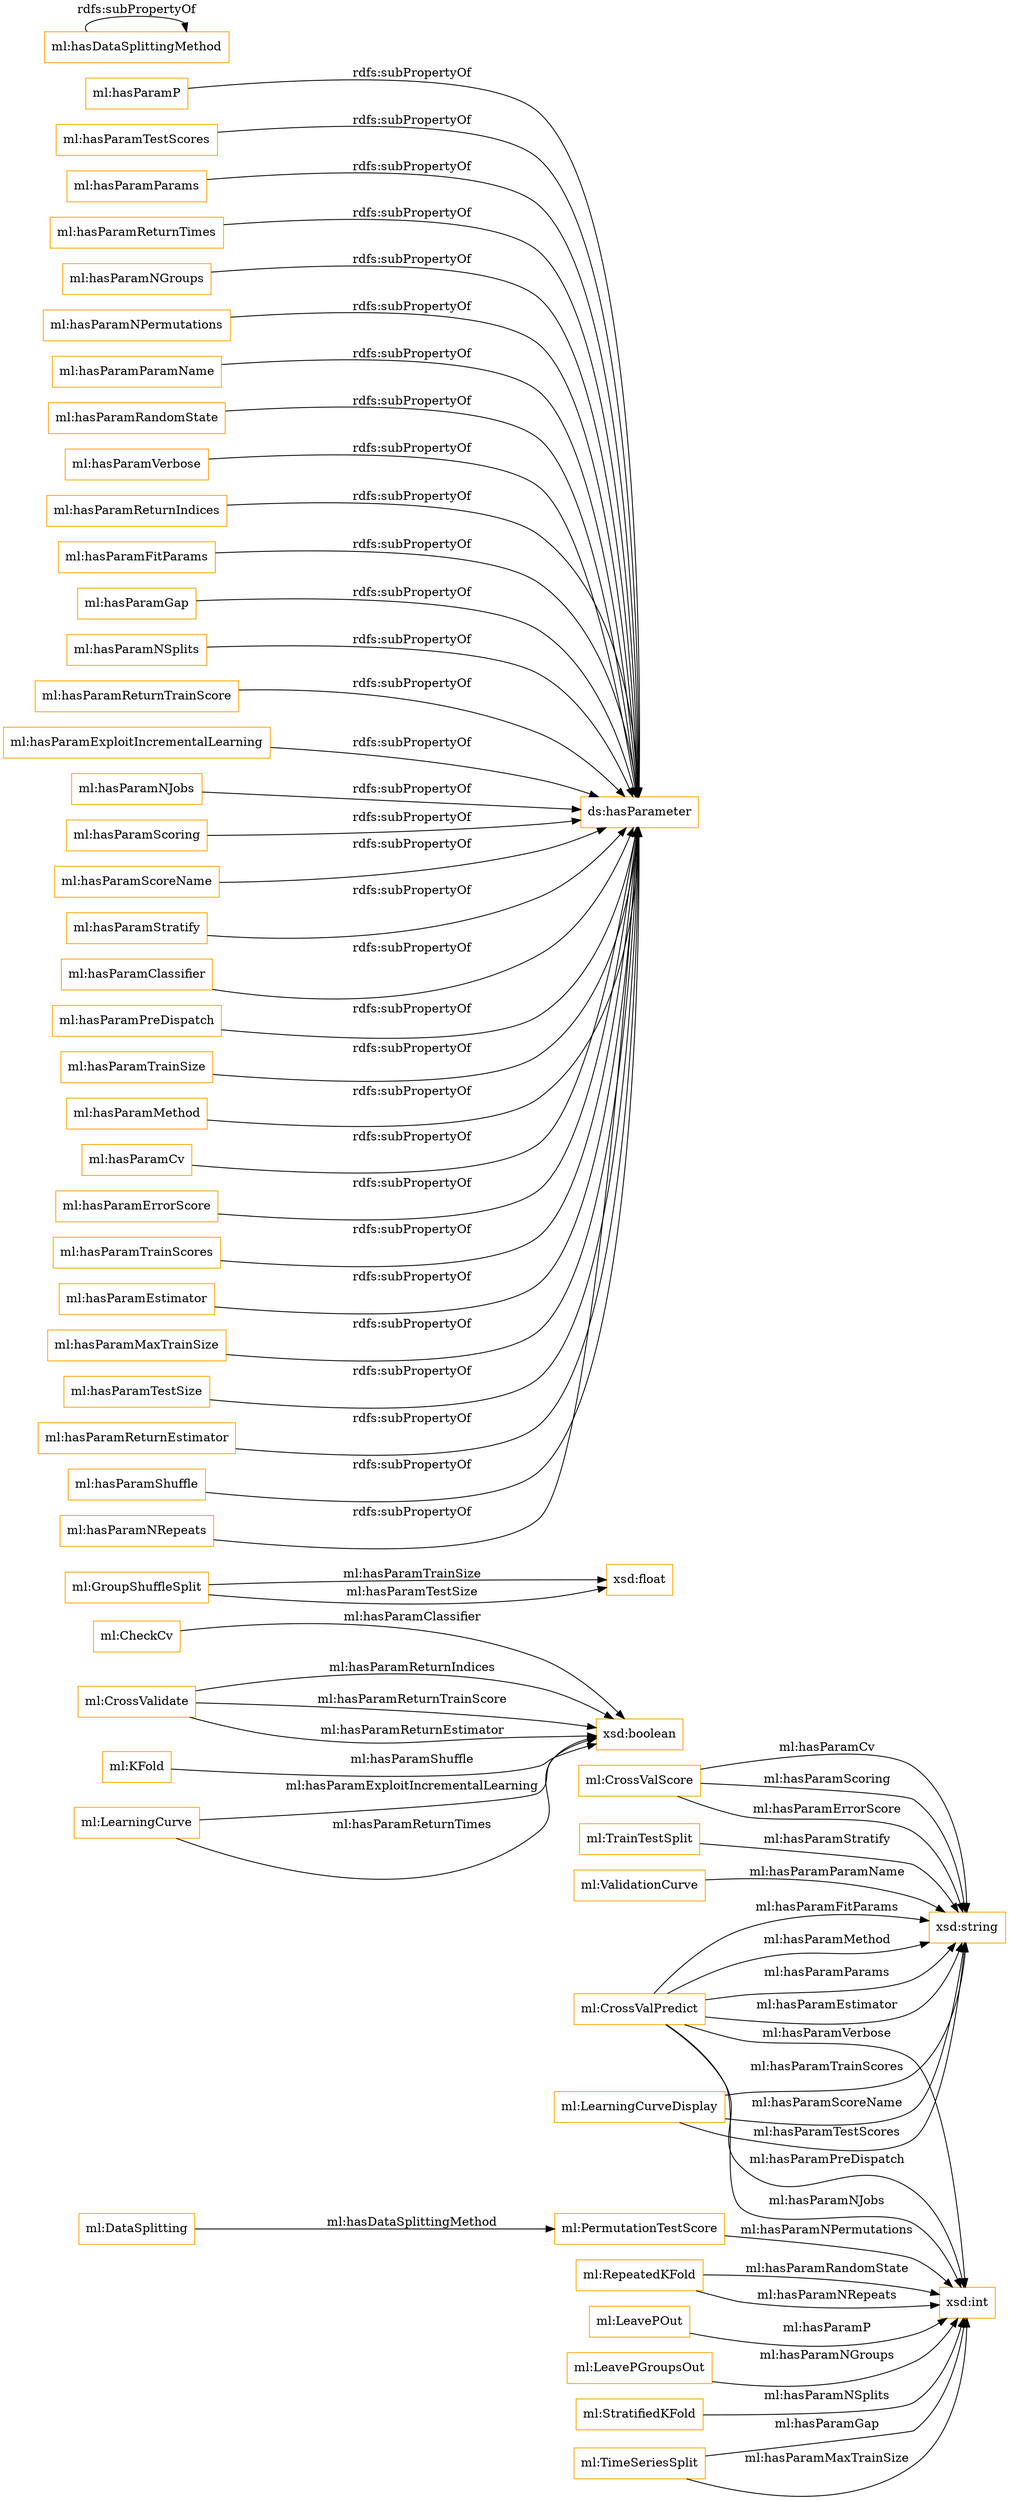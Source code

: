 digraph ar2dtool_diagram { 
rankdir=LR;
size="1501"
node [shape = rectangle, color="orange"]; "ml:CrossValScore" "ml:CheckCv" "ml:RepeatedKFold" "ml:DataSplitting" "ml:TrainTestSplit" "ml:LeavePOut" "ml:LeavePGroupsOut" "ml:ValidationCurve" "ml:StratifiedKFold" "ml:TimeSeriesSplit" "ml:PermutationTestScore" "ml:GroupShuffleSplit" "ml:CrossValidate" "ml:CrossValPredict" "ml:KFold" "ml:LearningCurve" "ml:LearningCurveDisplay" ; /*classes style*/
	"ml:hasParamP" -> "ds:hasParameter" [ label = "rdfs:subPropertyOf" ];
	"ml:hasParamTestScores" -> "ds:hasParameter" [ label = "rdfs:subPropertyOf" ];
	"ml:hasParamParams" -> "ds:hasParameter" [ label = "rdfs:subPropertyOf" ];
	"ml:hasParamReturnTimes" -> "ds:hasParameter" [ label = "rdfs:subPropertyOf" ];
	"ml:hasParamNGroups" -> "ds:hasParameter" [ label = "rdfs:subPropertyOf" ];
	"ml:hasParamNPermutations" -> "ds:hasParameter" [ label = "rdfs:subPropertyOf" ];
	"ml:hasParamParamName" -> "ds:hasParameter" [ label = "rdfs:subPropertyOf" ];
	"ml:hasParamRandomState" -> "ds:hasParameter" [ label = "rdfs:subPropertyOf" ];
	"ml:hasParamVerbose" -> "ds:hasParameter" [ label = "rdfs:subPropertyOf" ];
	"ml:hasParamReturnIndices" -> "ds:hasParameter" [ label = "rdfs:subPropertyOf" ];
	"ml:hasParamFitParams" -> "ds:hasParameter" [ label = "rdfs:subPropertyOf" ];
	"ml:hasParamGap" -> "ds:hasParameter" [ label = "rdfs:subPropertyOf" ];
	"ml:hasParamNSplits" -> "ds:hasParameter" [ label = "rdfs:subPropertyOf" ];
	"ml:hasParamReturnTrainScore" -> "ds:hasParameter" [ label = "rdfs:subPropertyOf" ];
	"ml:hasParamExploitIncrementalLearning" -> "ds:hasParameter" [ label = "rdfs:subPropertyOf" ];
	"ml:hasParamNJobs" -> "ds:hasParameter" [ label = "rdfs:subPropertyOf" ];
	"ml:hasParamScoring" -> "ds:hasParameter" [ label = "rdfs:subPropertyOf" ];
	"ml:hasParamScoreName" -> "ds:hasParameter" [ label = "rdfs:subPropertyOf" ];
	"ml:hasParamStratify" -> "ds:hasParameter" [ label = "rdfs:subPropertyOf" ];
	"ml:hasParamClassifier" -> "ds:hasParameter" [ label = "rdfs:subPropertyOf" ];
	"ml:hasParamPreDispatch" -> "ds:hasParameter" [ label = "rdfs:subPropertyOf" ];
	"ml:hasDataSplittingMethod" -> "ml:hasDataSplittingMethod" [ label = "rdfs:subPropertyOf" ];
	"ml:hasParamTrainSize" -> "ds:hasParameter" [ label = "rdfs:subPropertyOf" ];
	"ml:hasParamMethod" -> "ds:hasParameter" [ label = "rdfs:subPropertyOf" ];
	"ml:hasParamCv" -> "ds:hasParameter" [ label = "rdfs:subPropertyOf" ];
	"ml:hasParamErrorScore" -> "ds:hasParameter" [ label = "rdfs:subPropertyOf" ];
	"ml:hasParamTrainScores" -> "ds:hasParameter" [ label = "rdfs:subPropertyOf" ];
	"ml:hasParamEstimator" -> "ds:hasParameter" [ label = "rdfs:subPropertyOf" ];
	"ml:hasParamMaxTrainSize" -> "ds:hasParameter" [ label = "rdfs:subPropertyOf" ];
	"ml:hasParamTestSize" -> "ds:hasParameter" [ label = "rdfs:subPropertyOf" ];
	"ml:hasParamReturnEstimator" -> "ds:hasParameter" [ label = "rdfs:subPropertyOf" ];
	"ml:hasParamShuffle" -> "ds:hasParameter" [ label = "rdfs:subPropertyOf" ];
	"ml:hasParamNRepeats" -> "ds:hasParameter" [ label = "rdfs:subPropertyOf" ];
	"ml:LearningCurve" -> "xsd:boolean" [ label = "ml:hasParamExploitIncrementalLearning" ];
	"ml:TimeSeriesSplit" -> "xsd:int" [ label = "ml:hasParamMaxTrainSize" ];
	"ml:GroupShuffleSplit" -> "xsd:float" [ label = "ml:hasParamTrainSize" ];
	"ml:RepeatedKFold" -> "xsd:int" [ label = "ml:hasParamNRepeats" ];
	"ml:PermutationTestScore" -> "xsd:int" [ label = "ml:hasParamNPermutations" ];
	"ml:DataSplitting" -> "ml:PermutationTestScore" [ label = "ml:hasDataSplittingMethod" ];
	"ml:CrossValPredict" -> "xsd:string" [ label = "ml:hasParamFitParams" ];
	"ml:LearningCurveDisplay" -> "xsd:string" [ label = "ml:hasParamTestScores" ];
	"ml:LearningCurveDisplay" -> "xsd:string" [ label = "ml:hasParamTrainScores" ];
	"ml:CheckCv" -> "xsd:boolean" [ label = "ml:hasParamClassifier" ];
	"ml:TrainTestSplit" -> "xsd:string" [ label = "ml:hasParamStratify" ];
	"ml:KFold" -> "xsd:boolean" [ label = "ml:hasParamShuffle" ];
	"ml:CrossValScore" -> "xsd:string" [ label = "ml:hasParamCv" ];
	"ml:ValidationCurve" -> "xsd:string" [ label = "ml:hasParamParamName" ];
	"ml:CrossValScore" -> "xsd:string" [ label = "ml:hasParamScoring" ];
	"ml:TimeSeriesSplit" -> "xsd:int" [ label = "ml:hasParamGap" ];
	"ml:GroupShuffleSplit" -> "xsd:float" [ label = "ml:hasParamTestSize" ];
	"ml:CrossValidate" -> "xsd:boolean" [ label = "ml:hasParamReturnIndices" ];
	"ml:CrossValPredict" -> "xsd:string" [ label = "ml:hasParamMethod" ];
	"ml:LearningCurveDisplay" -> "xsd:string" [ label = "ml:hasParamScoreName" ];
	"ml:LeavePGroupsOut" -> "xsd:int" [ label = "ml:hasParamNGroups" ];
	"ml:CrossValPredict" -> "xsd:int" [ label = "ml:hasParamVerbose" ];
	"ml:RepeatedKFold" -> "xsd:int" [ label = "ml:hasParamRandomState" ];
	"ml:CrossValPredict" -> "xsd:int" [ label = "ml:hasParamPreDispatch" ];
	"ml:CrossValPredict" -> "xsd:string" [ label = "ml:hasParamParams" ];
	"ml:CrossValidate" -> "xsd:boolean" [ label = "ml:hasParamReturnTrainScore" ];
	"ml:CrossValidate" -> "xsd:boolean" [ label = "ml:hasParamReturnEstimator" ];
	"ml:LeavePOut" -> "xsd:int" [ label = "ml:hasParamP" ];
	"ml:StratifiedKFold" -> "xsd:int" [ label = "ml:hasParamNSplits" ];
	"ml:CrossValPredict" -> "xsd:string" [ label = "ml:hasParamEstimator" ];
	"ml:CrossValScore" -> "xsd:string" [ label = "ml:hasParamErrorScore" ];
	"ml:LearningCurve" -> "xsd:boolean" [ label = "ml:hasParamReturnTimes" ];
	"ml:CrossValPredict" -> "xsd:int" [ label = "ml:hasParamNJobs" ];

}
